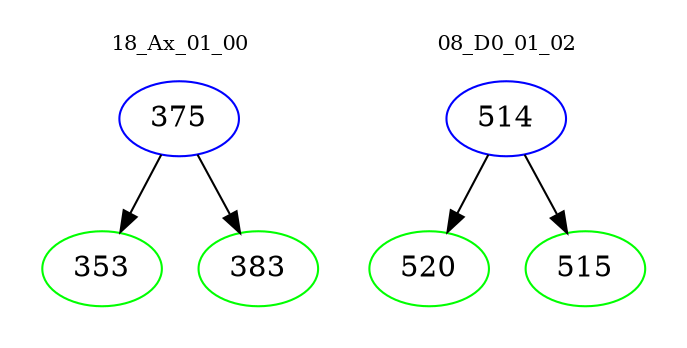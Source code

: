 digraph{
subgraph cluster_0 {
color = white
label = "18_Ax_01_00";
fontsize=10;
T0_375 [label="375", color="blue"]
T0_375 -> T0_353 [color="black"]
T0_353 [label="353", color="green"]
T0_375 -> T0_383 [color="black"]
T0_383 [label="383", color="green"]
}
subgraph cluster_1 {
color = white
label = "08_D0_01_02";
fontsize=10;
T1_514 [label="514", color="blue"]
T1_514 -> T1_520 [color="black"]
T1_520 [label="520", color="green"]
T1_514 -> T1_515 [color="black"]
T1_515 [label="515", color="green"]
}
}
